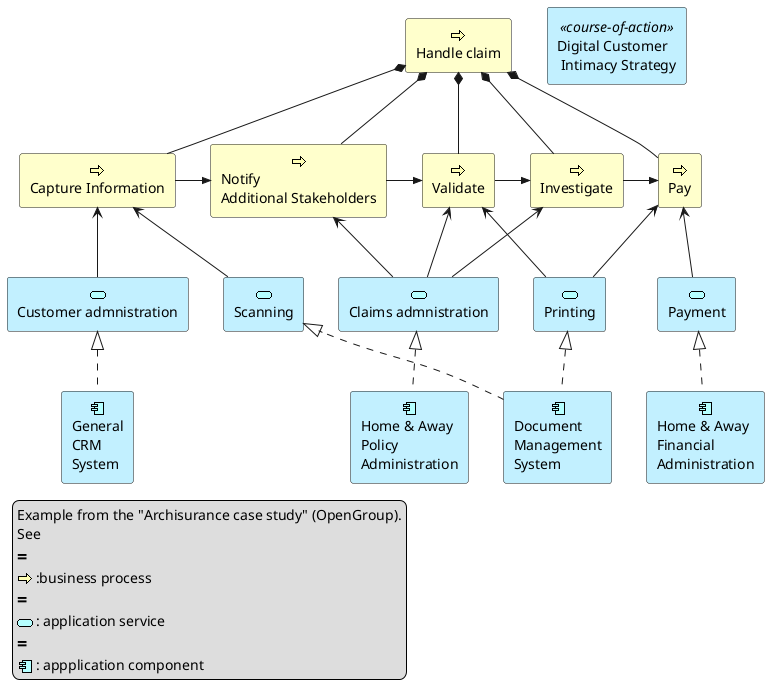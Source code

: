 @startuml

sprite $bProcess jar:archimate/business-process
sprite $aService jar:archimate/application-service
sprite $aComponent jar:archimate/application-component

rectangle #application "Digital Customer\n Intimacy Strategy" as DCIStrategy <<course-of-action>>

archimate #Business "Handle claim"  as HC <<business-process>>
archimate #Business "Capture Information"  as CI <<business-process>>
archimate #Business "Notify\nAdditional Stakeholders" as NAS <<business-process>>
archimate #Business "Validate" as V <<business-process>>
archimate #Business "Investigate" as I <<business-process>>
archimate #Business "Pay" as P <<business-process>>

HC *-down- CI
HC *-down- NAS
HC *-down- V
HC *-down- I
HC *-down- P

CI -right->> NAS
NAS -right->> V
V -right->> I
I -right->> P

archimate #APPLICATION "Scanning" as scanning <<application-service>>
archimate #APPLICATION "Customer admnistration" as customerAdministration <<application-service>>
archimate #APPLICATION "Claims admnistration" as claimsAdministration <<application-service>>
archimate #APPLICATION Printing  <<application-service>>
archimate #APPLICATION Payment  <<application-service>>

scanning -up-> CI
customerAdministration  -up-> CI
claimsAdministration -up-> NAS
claimsAdministration -up-> V
claimsAdministration -up-> I
Payment -up-> P

Printing -up-> V
Printing -up-> P

archimate #APPLICATION "Document\nManagement\nSystem" as DMS <<application-component>>
archimate #APPLICATION "General\nCRM\nSystem" as CRM <<application-component>>
archimate #APPLICATION "Home & Away\nPolicy\nAdministration" as HAPA <<application-component>>
archimate #APPLICATION "Home & Away\nFinancial\nAdministration" as HFPA <<application-component>>

DMS .up.|> scanning
DMS .up.|> Printing
CRM .up.|> customerAdministration
HAPA .up.|> claimsAdministration
HFPA .up.|> Payment

legend left
Example from the "Archisurance case study" (OpenGroup).
See 
==
<$bProcess> :business process
==
<$aService> : application service
==
<$aComponent> : appplication component
endlegend

@enduml